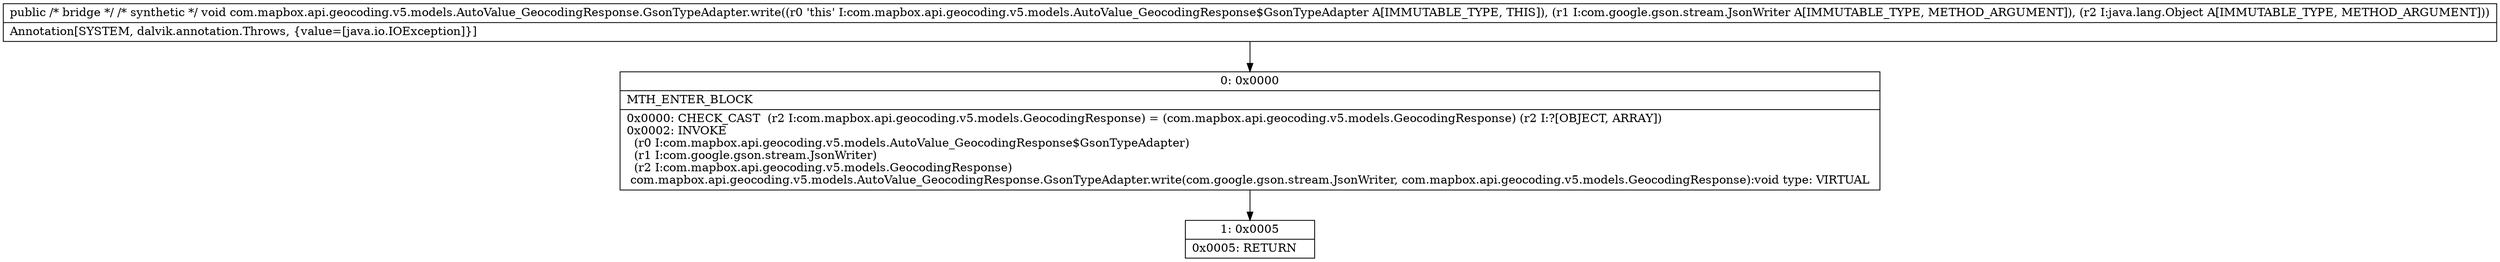 digraph "CFG forcom.mapbox.api.geocoding.v5.models.AutoValue_GeocodingResponse.GsonTypeAdapter.write(Lcom\/google\/gson\/stream\/JsonWriter;Ljava\/lang\/Object;)V" {
Node_0 [shape=record,label="{0\:\ 0x0000|MTH_ENTER_BLOCK\l|0x0000: CHECK_CAST  (r2 I:com.mapbox.api.geocoding.v5.models.GeocodingResponse) = (com.mapbox.api.geocoding.v5.models.GeocodingResponse) (r2 I:?[OBJECT, ARRAY]) \l0x0002: INVOKE  \l  (r0 I:com.mapbox.api.geocoding.v5.models.AutoValue_GeocodingResponse$GsonTypeAdapter)\l  (r1 I:com.google.gson.stream.JsonWriter)\l  (r2 I:com.mapbox.api.geocoding.v5.models.GeocodingResponse)\l com.mapbox.api.geocoding.v5.models.AutoValue_GeocodingResponse.GsonTypeAdapter.write(com.google.gson.stream.JsonWriter, com.mapbox.api.geocoding.v5.models.GeocodingResponse):void type: VIRTUAL \l}"];
Node_1 [shape=record,label="{1\:\ 0x0005|0x0005: RETURN   \l}"];
MethodNode[shape=record,label="{public \/* bridge *\/ \/* synthetic *\/ void com.mapbox.api.geocoding.v5.models.AutoValue_GeocodingResponse.GsonTypeAdapter.write((r0 'this' I:com.mapbox.api.geocoding.v5.models.AutoValue_GeocodingResponse$GsonTypeAdapter A[IMMUTABLE_TYPE, THIS]), (r1 I:com.google.gson.stream.JsonWriter A[IMMUTABLE_TYPE, METHOD_ARGUMENT]), (r2 I:java.lang.Object A[IMMUTABLE_TYPE, METHOD_ARGUMENT]))  | Annotation[SYSTEM, dalvik.annotation.Throws, \{value=[java.io.IOException]\}]\l}"];
MethodNode -> Node_0;
Node_0 -> Node_1;
}

